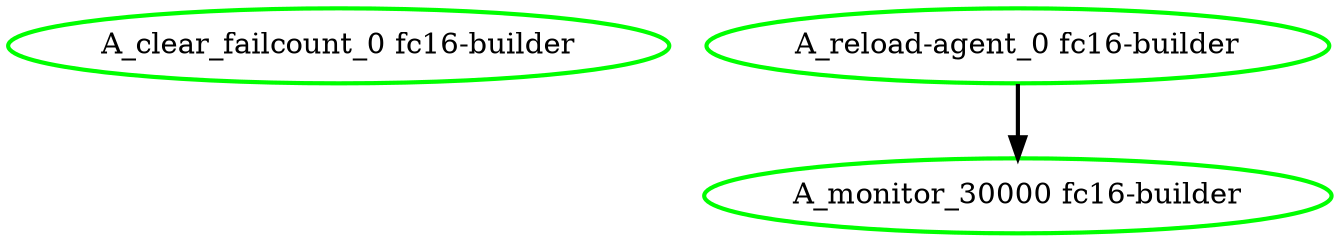  digraph "g" {
"A_clear_failcount_0 fc16-builder" [ style=bold color="green" fontcolor="black"]
"A_monitor_30000 fc16-builder" [ style=bold color="green" fontcolor="black"]
"A_reload-agent_0 fc16-builder" -> "A_monitor_30000 fc16-builder" [ style = bold]
"A_reload-agent_0 fc16-builder" [ style=bold color="green" fontcolor="black"]
}
